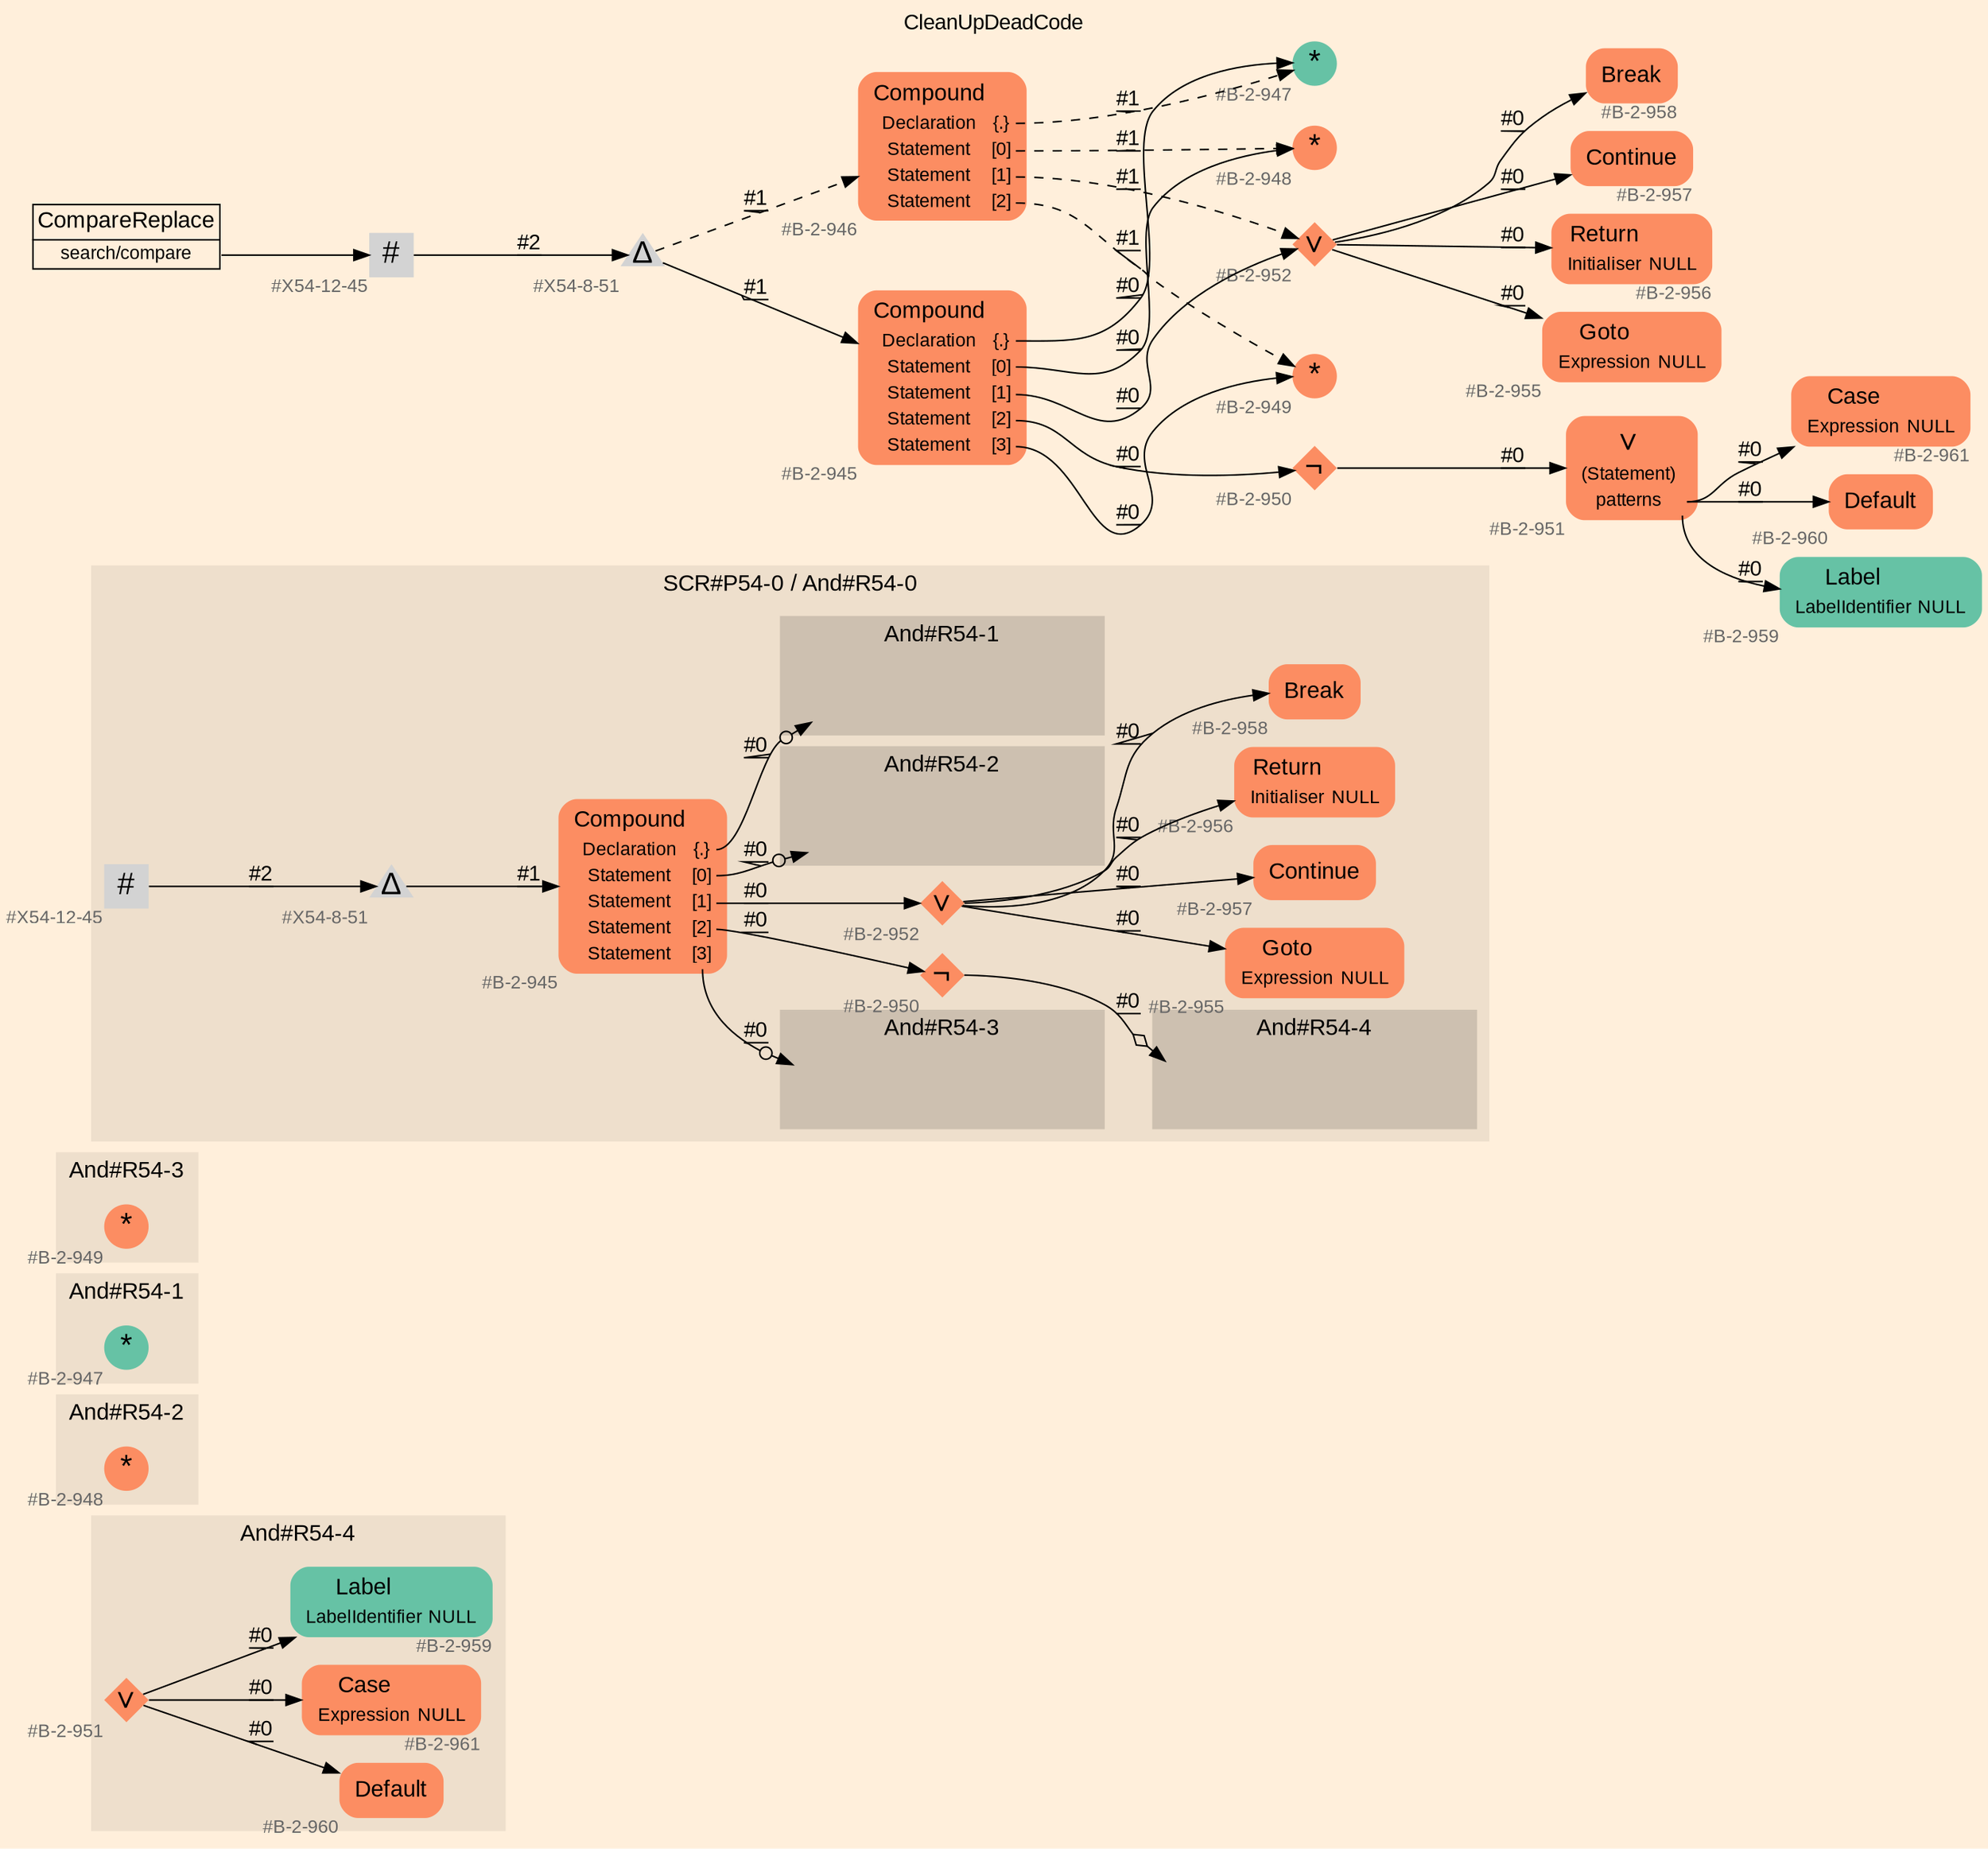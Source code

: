 digraph "CleanUpDeadCode" {
label = "CleanUpDeadCode"
labelloc = t
graph [
    rankdir = "LR"
    ranksep = 0.3
    bgcolor = antiquewhite1
    color = black
    fontcolor = black
    fontname = "Arial"
];
node [
    fontname = "Arial"
];
edge [
    fontname = "Arial"
];

// -------------------- figure And#R54-4 --------------------
// -------- region And#R54-4 ----------
subgraph "clusterAnd#R54-4" {
    label = "And#R54-4"
    style = "filled"
    color = antiquewhite2
    fontsize = "15"
    // -------- block And#R54-4/#B-2-951 ----------
    "And#R54-4/#B-2-951" [
        fillcolor = "/set28/2"
        xlabel = "#B-2-951"
        fontsize = "12"
        fontcolor = grey40
        shape = "diamond"
        label = <<FONT COLOR="black" POINT-SIZE="20">∨</FONT>>
        style = "filled"
        penwidth = 0.0
        fixedsize = true
        width = 0.4
        height = 0.4
    ];
    
    // -------- block And#R54-4/#B-2-960 ----------
    "And#R54-4/#B-2-960" [
        fillcolor = "/set28/2"
        xlabel = "#B-2-960"
        fontsize = "12"
        fontcolor = grey40
        shape = "plaintext"
        label = <<TABLE BORDER="0" CELLBORDER="0" CELLSPACING="0">
         <TR><TD><FONT COLOR="black" POINT-SIZE="15">Default</FONT></TD></TR>
        </TABLE>>
        style = "rounded,filled"
    ];
    
    // -------- block And#R54-4/#B-2-961 ----------
    "And#R54-4/#B-2-961" [
        fillcolor = "/set28/2"
        xlabel = "#B-2-961"
        fontsize = "12"
        fontcolor = grey40
        shape = "plaintext"
        label = <<TABLE BORDER="0" CELLBORDER="0" CELLSPACING="0">
         <TR><TD><FONT COLOR="black" POINT-SIZE="15">Case</FONT></TD></TR>
         <TR><TD><FONT COLOR="black" POINT-SIZE="12">Expression</FONT></TD><TD PORT="port0"><FONT COLOR="black" POINT-SIZE="12">NULL</FONT></TD></TR>
        </TABLE>>
        style = "rounded,filled"
    ];
    
    // -------- block And#R54-4/#B-2-959 ----------
    "And#R54-4/#B-2-959" [
        fillcolor = "/set28/1"
        xlabel = "#B-2-959"
        fontsize = "12"
        fontcolor = grey40
        shape = "plaintext"
        label = <<TABLE BORDER="0" CELLBORDER="0" CELLSPACING="0">
         <TR><TD><FONT COLOR="black" POINT-SIZE="15">Label</FONT></TD></TR>
         <TR><TD><FONT COLOR="black" POINT-SIZE="12">LabelIdentifier</FONT></TD><TD PORT="port0"><FONT COLOR="black" POINT-SIZE="12">NULL</FONT></TD></TR>
        </TABLE>>
        style = "rounded,filled"
    ];
    
}

"And#R54-4/#B-2-951" -> "And#R54-4/#B-2-961" [
    label = "#0"
    decorate = true
    color = black
    fontcolor = black
];

"And#R54-4/#B-2-951" -> "And#R54-4/#B-2-960" [
    label = "#0"
    decorate = true
    color = black
    fontcolor = black
];

"And#R54-4/#B-2-951" -> "And#R54-4/#B-2-959" [
    label = "#0"
    decorate = true
    color = black
    fontcolor = black
];


// -------------------- figure And#R54-2 --------------------
// -------- region And#R54-2 ----------
subgraph "clusterAnd#R54-2" {
    label = "And#R54-2"
    style = "filled"
    color = antiquewhite2
    fontsize = "15"
    // -------- block And#R54-2/#B-2-948 ----------
    "And#R54-2/#B-2-948" [
        fillcolor = "/set28/2"
        xlabel = "#B-2-948"
        fontsize = "12"
        fontcolor = grey40
        shape = "circle"
        label = <<FONT COLOR="black" POINT-SIZE="20">*</FONT>>
        style = "filled"
        penwidth = 0.0
        fixedsize = true
        width = 0.4
        height = 0.4
    ];
    
}


// -------------------- figure And#R54-1 --------------------
// -------- region And#R54-1 ----------
subgraph "clusterAnd#R54-1" {
    label = "And#R54-1"
    style = "filled"
    color = antiquewhite2
    fontsize = "15"
    // -------- block And#R54-1/#B-2-947 ----------
    "And#R54-1/#B-2-947" [
        fillcolor = "/set28/1"
        xlabel = "#B-2-947"
        fontsize = "12"
        fontcolor = grey40
        shape = "circle"
        label = <<FONT COLOR="black" POINT-SIZE="20">*</FONT>>
        style = "filled"
        penwidth = 0.0
        fixedsize = true
        width = 0.4
        height = 0.4
    ];
    
}


// -------------------- figure And#R54-3 --------------------
// -------- region And#R54-3 ----------
subgraph "clusterAnd#R54-3" {
    label = "And#R54-3"
    style = "filled"
    color = antiquewhite2
    fontsize = "15"
    // -------- block And#R54-3/#B-2-949 ----------
    "And#R54-3/#B-2-949" [
        fillcolor = "/set28/2"
        xlabel = "#B-2-949"
        fontsize = "12"
        fontcolor = grey40
        shape = "circle"
        label = <<FONT COLOR="black" POINT-SIZE="20">*</FONT>>
        style = "filled"
        penwidth = 0.0
        fixedsize = true
        width = 0.4
        height = 0.4
    ];
    
}


// -------------------- figure And#R54-0 --------------------
// -------- region And#R54-0 ----------
subgraph "clusterAnd#R54-0" {
    label = "SCR#P54-0 / And#R54-0"
    style = "filled"
    color = antiquewhite2
    fontsize = "15"
    // -------- block And#R54-0/#B-2-945 ----------
    "And#R54-0/#B-2-945" [
        fillcolor = "/set28/2"
        xlabel = "#B-2-945"
        fontsize = "12"
        fontcolor = grey40
        shape = "plaintext"
        label = <<TABLE BORDER="0" CELLBORDER="0" CELLSPACING="0">
         <TR><TD><FONT COLOR="black" POINT-SIZE="15">Compound</FONT></TD></TR>
         <TR><TD><FONT COLOR="black" POINT-SIZE="12">Declaration</FONT></TD><TD PORT="port0"><FONT COLOR="black" POINT-SIZE="12">{.}</FONT></TD></TR>
         <TR><TD><FONT COLOR="black" POINT-SIZE="12">Statement</FONT></TD><TD PORT="port1"><FONT COLOR="black" POINT-SIZE="12">[0]</FONT></TD></TR>
         <TR><TD><FONT COLOR="black" POINT-SIZE="12">Statement</FONT></TD><TD PORT="port2"><FONT COLOR="black" POINT-SIZE="12">[1]</FONT></TD></TR>
         <TR><TD><FONT COLOR="black" POINT-SIZE="12">Statement</FONT></TD><TD PORT="port3"><FONT COLOR="black" POINT-SIZE="12">[2]</FONT></TD></TR>
         <TR><TD><FONT COLOR="black" POINT-SIZE="12">Statement</FONT></TD><TD PORT="port4"><FONT COLOR="black" POINT-SIZE="12">[3]</FONT></TD></TR>
        </TABLE>>
        style = "rounded,filled"
    ];
    
    // -------- block And#R54-0/#B-2-950 ----------
    "And#R54-0/#B-2-950" [
        fillcolor = "/set28/2"
        xlabel = "#B-2-950"
        fontsize = "12"
        fontcolor = grey40
        shape = "diamond"
        label = <<FONT COLOR="black" POINT-SIZE="20">¬</FONT>>
        style = "filled"
        penwidth = 0.0
        fixedsize = true
        width = 0.4
        height = 0.4
    ];
    
    // -------- block And#R54-0/#X54-8-51 ----------
    "And#R54-0/#X54-8-51" [
        xlabel = "#X54-8-51"
        fontsize = "12"
        fontcolor = grey40
        shape = "triangle"
        label = <<FONT COLOR="black" POINT-SIZE="20">Δ</FONT>>
        style = "filled"
        penwidth = 0.0
        fixedsize = true
        width = 0.4
        height = 0.4
    ];
    
    // -------- block And#R54-0/#X54-12-45 ----------
    "And#R54-0/#X54-12-45" [
        xlabel = "#X54-12-45"
        fontsize = "12"
        fontcolor = grey40
        shape = "square"
        label = <<FONT COLOR="black" POINT-SIZE="20">#</FONT>>
        style = "filled"
        penwidth = 0.0
        fixedsize = true
        width = 0.4
        height = 0.4
    ];
    
    // -------- block And#R54-0/#B-2-958 ----------
    "And#R54-0/#B-2-958" [
        fillcolor = "/set28/2"
        xlabel = "#B-2-958"
        fontsize = "12"
        fontcolor = grey40
        shape = "plaintext"
        label = <<TABLE BORDER="0" CELLBORDER="0" CELLSPACING="0">
         <TR><TD><FONT COLOR="black" POINT-SIZE="15">Break</FONT></TD></TR>
        </TABLE>>
        style = "rounded,filled"
    ];
    
    // -------- block And#R54-0/#B-2-952 ----------
    "And#R54-0/#B-2-952" [
        fillcolor = "/set28/2"
        xlabel = "#B-2-952"
        fontsize = "12"
        fontcolor = grey40
        shape = "diamond"
        label = <<FONT COLOR="black" POINT-SIZE="20">∨</FONT>>
        style = "filled"
        penwidth = 0.0
        fixedsize = true
        width = 0.4
        height = 0.4
    ];
    
    // -------- block And#R54-0/#B-2-955 ----------
    "And#R54-0/#B-2-955" [
        fillcolor = "/set28/2"
        xlabel = "#B-2-955"
        fontsize = "12"
        fontcolor = grey40
        shape = "plaintext"
        label = <<TABLE BORDER="0" CELLBORDER="0" CELLSPACING="0">
         <TR><TD><FONT COLOR="black" POINT-SIZE="15">Goto</FONT></TD></TR>
         <TR><TD><FONT COLOR="black" POINT-SIZE="12">Expression</FONT></TD><TD PORT="port0"><FONT COLOR="black" POINT-SIZE="12">NULL</FONT></TD></TR>
        </TABLE>>
        style = "rounded,filled"
    ];
    
    // -------- block And#R54-0/#B-2-957 ----------
    "And#R54-0/#B-2-957" [
        fillcolor = "/set28/2"
        xlabel = "#B-2-957"
        fontsize = "12"
        fontcolor = grey40
        shape = "plaintext"
        label = <<TABLE BORDER="0" CELLBORDER="0" CELLSPACING="0">
         <TR><TD><FONT COLOR="black" POINT-SIZE="15">Continue</FONT></TD></TR>
        </TABLE>>
        style = "rounded,filled"
    ];
    
    // -------- block And#R54-0/#B-2-956 ----------
    "And#R54-0/#B-2-956" [
        fillcolor = "/set28/2"
        xlabel = "#B-2-956"
        fontsize = "12"
        fontcolor = grey40
        shape = "plaintext"
        label = <<TABLE BORDER="0" CELLBORDER="0" CELLSPACING="0">
         <TR><TD><FONT COLOR="black" POINT-SIZE="15">Return</FONT></TD></TR>
         <TR><TD><FONT COLOR="black" POINT-SIZE="12">Initialiser</FONT></TD><TD PORT="port0"><FONT COLOR="black" POINT-SIZE="12">NULL</FONT></TD></TR>
        </TABLE>>
        style = "rounded,filled"
    ];
    
    // -------- region And#R54-0/And#R54-1 ----------
    subgraph "clusterAnd#R54-0/And#R54-1" {
        label = "And#R54-1"
        style = "filled"
        color = antiquewhite3
        fontsize = "15"
        // -------- block And#R54-0/And#R54-1/#B-2-947 ----------
        "And#R54-0/And#R54-1/#B-2-947" [
            fillcolor = "/set28/1"
            xlabel = "#B-2-947"
            fontsize = "12"
            fontcolor = grey40
            shape = "none"
            style = "invisible"
        ];
        
    }
    
    // -------- region And#R54-0/And#R54-2 ----------
    subgraph "clusterAnd#R54-0/And#R54-2" {
        label = "And#R54-2"
        style = "filled"
        color = antiquewhite3
        fontsize = "15"
        // -------- block And#R54-0/And#R54-2/#B-2-948 ----------
        "And#R54-0/And#R54-2/#B-2-948" [
            fillcolor = "/set28/2"
            xlabel = "#B-2-948"
            fontsize = "12"
            fontcolor = grey40
            shape = "none"
            style = "invisible"
        ];
        
    }
    
    // -------- region And#R54-0/And#R54-3 ----------
    subgraph "clusterAnd#R54-0/And#R54-3" {
        label = "And#R54-3"
        style = "filled"
        color = antiquewhite3
        fontsize = "15"
        // -------- block And#R54-0/And#R54-3/#B-2-949 ----------
        "And#R54-0/And#R54-3/#B-2-949" [
            fillcolor = "/set28/2"
            xlabel = "#B-2-949"
            fontsize = "12"
            fontcolor = grey40
            shape = "none"
            style = "invisible"
        ];
        
    }
    
    // -------- region And#R54-0/And#R54-4 ----------
    subgraph "clusterAnd#R54-0/And#R54-4" {
        label = "And#R54-4"
        style = "filled"
        color = antiquewhite3
        fontsize = "15"
        // -------- block And#R54-0/And#R54-4/#B-2-951 ----------
        "And#R54-0/And#R54-4/#B-2-951" [
            fillcolor = "/set28/2"
            xlabel = "#B-2-951"
            fontsize = "12"
            fontcolor = grey40
            shape = "none"
            style = "invisible"
        ];
        
    }
    
}

"And#R54-0/#B-2-945":port0 -> "And#R54-0/And#R54-1/#B-2-947" [
    arrowhead="normalnoneodot"
    label = "#0"
    decorate = true
    color = black
    fontcolor = black
];

"And#R54-0/#B-2-945":port1 -> "And#R54-0/And#R54-2/#B-2-948" [
    arrowhead="normalnoneodot"
    label = "#0"
    decorate = true
    color = black
    fontcolor = black
];

"And#R54-0/#B-2-945":port2 -> "And#R54-0/#B-2-952" [
    label = "#0"
    decorate = true
    color = black
    fontcolor = black
];

"And#R54-0/#B-2-945":port3 -> "And#R54-0/#B-2-950" [
    label = "#0"
    decorate = true
    color = black
    fontcolor = black
];

"And#R54-0/#B-2-945":port4 -> "And#R54-0/And#R54-3/#B-2-949" [
    arrowhead="normalnoneodot"
    label = "#0"
    decorate = true
    color = black
    fontcolor = black
];

"And#R54-0/#B-2-950" -> "And#R54-0/And#R54-4/#B-2-951" [
    arrowhead="normalnoneodiamond"
    label = "#0"
    decorate = true
    color = black
    fontcolor = black
];

"And#R54-0/#X54-8-51" -> "And#R54-0/#B-2-945" [
    label = "#1"
    decorate = true
    color = black
    fontcolor = black
];

"And#R54-0/#X54-12-45" -> "And#R54-0/#X54-8-51" [
    label = "#2"
    decorate = true
    color = black
    fontcolor = black
];

"And#R54-0/#B-2-952" -> "And#R54-0/#B-2-958" [
    label = "#0"
    decorate = true
    color = black
    fontcolor = black
];

"And#R54-0/#B-2-952" -> "And#R54-0/#B-2-957" [
    label = "#0"
    decorate = true
    color = black
    fontcolor = black
];

"And#R54-0/#B-2-952" -> "And#R54-0/#B-2-956" [
    label = "#0"
    decorate = true
    color = black
    fontcolor = black
];

"And#R54-0/#B-2-952" -> "And#R54-0/#B-2-955" [
    label = "#0"
    decorate = true
    color = black
    fontcolor = black
];


// -------------------- transformation figure --------------------
// -------- block CR#X54-10-54 ----------
"CR#X54-10-54" [
    fillcolor = antiquewhite1
    fontsize = "12"
    fontcolor = grey40
    shape = "plaintext"
    label = <<TABLE BORDER="0" CELLBORDER="1" CELLSPACING="0">
     <TR><TD><FONT COLOR="black" POINT-SIZE="15">CompareReplace</FONT></TD></TR>
     <TR><TD PORT="port0"><FONT COLOR="black" POINT-SIZE="12">search/compare</FONT></TD></TR>
    </TABLE>>
    style = "filled"
    color = black
];

// -------- block #X54-12-45 ----------
"#X54-12-45" [
    xlabel = "#X54-12-45"
    fontsize = "12"
    fontcolor = grey40
    shape = "square"
    label = <<FONT COLOR="black" POINT-SIZE="20">#</FONT>>
    style = "filled"
    penwidth = 0.0
    fixedsize = true
    width = 0.4
    height = 0.4
];

// -------- block #X54-8-51 ----------
"#X54-8-51" [
    xlabel = "#X54-8-51"
    fontsize = "12"
    fontcolor = grey40
    shape = "triangle"
    label = <<FONT COLOR="black" POINT-SIZE="20">Δ</FONT>>
    style = "filled"
    penwidth = 0.0
    fixedsize = true
    width = 0.4
    height = 0.4
];

// -------- block #B-2-945 ----------
"#B-2-945" [
    fillcolor = "/set28/2"
    xlabel = "#B-2-945"
    fontsize = "12"
    fontcolor = grey40
    shape = "plaintext"
    label = <<TABLE BORDER="0" CELLBORDER="0" CELLSPACING="0">
     <TR><TD><FONT COLOR="black" POINT-SIZE="15">Compound</FONT></TD></TR>
     <TR><TD><FONT COLOR="black" POINT-SIZE="12">Declaration</FONT></TD><TD PORT="port0"><FONT COLOR="black" POINT-SIZE="12">{.}</FONT></TD></TR>
     <TR><TD><FONT COLOR="black" POINT-SIZE="12">Statement</FONT></TD><TD PORT="port1"><FONT COLOR="black" POINT-SIZE="12">[0]</FONT></TD></TR>
     <TR><TD><FONT COLOR="black" POINT-SIZE="12">Statement</FONT></TD><TD PORT="port2"><FONT COLOR="black" POINT-SIZE="12">[1]</FONT></TD></TR>
     <TR><TD><FONT COLOR="black" POINT-SIZE="12">Statement</FONT></TD><TD PORT="port3"><FONT COLOR="black" POINT-SIZE="12">[2]</FONT></TD></TR>
     <TR><TD><FONT COLOR="black" POINT-SIZE="12">Statement</FONT></TD><TD PORT="port4"><FONT COLOR="black" POINT-SIZE="12">[3]</FONT></TD></TR>
    </TABLE>>
    style = "rounded,filled"
];

// -------- block #B-2-947 ----------
"#B-2-947" [
    fillcolor = "/set28/1"
    xlabel = "#B-2-947"
    fontsize = "12"
    fontcolor = grey40
    shape = "circle"
    label = <<FONT COLOR="black" POINT-SIZE="20">*</FONT>>
    style = "filled"
    penwidth = 0.0
    fixedsize = true
    width = 0.4
    height = 0.4
];

// -------- block #B-2-948 ----------
"#B-2-948" [
    fillcolor = "/set28/2"
    xlabel = "#B-2-948"
    fontsize = "12"
    fontcolor = grey40
    shape = "circle"
    label = <<FONT COLOR="black" POINT-SIZE="20">*</FONT>>
    style = "filled"
    penwidth = 0.0
    fixedsize = true
    width = 0.4
    height = 0.4
];

// -------- block #B-2-952 ----------
"#B-2-952" [
    fillcolor = "/set28/2"
    xlabel = "#B-2-952"
    fontsize = "12"
    fontcolor = grey40
    shape = "diamond"
    label = <<FONT COLOR="black" POINT-SIZE="20">∨</FONT>>
    style = "filled"
    penwidth = 0.0
    fixedsize = true
    width = 0.4
    height = 0.4
];

// -------- block #B-2-958 ----------
"#B-2-958" [
    fillcolor = "/set28/2"
    xlabel = "#B-2-958"
    fontsize = "12"
    fontcolor = grey40
    shape = "plaintext"
    label = <<TABLE BORDER="0" CELLBORDER="0" CELLSPACING="0">
     <TR><TD><FONT COLOR="black" POINT-SIZE="15">Break</FONT></TD></TR>
    </TABLE>>
    style = "rounded,filled"
];

// -------- block #B-2-957 ----------
"#B-2-957" [
    fillcolor = "/set28/2"
    xlabel = "#B-2-957"
    fontsize = "12"
    fontcolor = grey40
    shape = "plaintext"
    label = <<TABLE BORDER="0" CELLBORDER="0" CELLSPACING="0">
     <TR><TD><FONT COLOR="black" POINT-SIZE="15">Continue</FONT></TD></TR>
    </TABLE>>
    style = "rounded,filled"
];

// -------- block #B-2-956 ----------
"#B-2-956" [
    fillcolor = "/set28/2"
    xlabel = "#B-2-956"
    fontsize = "12"
    fontcolor = grey40
    shape = "plaintext"
    label = <<TABLE BORDER="0" CELLBORDER="0" CELLSPACING="0">
     <TR><TD><FONT COLOR="black" POINT-SIZE="15">Return</FONT></TD></TR>
     <TR><TD><FONT COLOR="black" POINT-SIZE="12">Initialiser</FONT></TD><TD PORT="port0"><FONT COLOR="black" POINT-SIZE="12">NULL</FONT></TD></TR>
    </TABLE>>
    style = "rounded,filled"
];

// -------- block #B-2-955 ----------
"#B-2-955" [
    fillcolor = "/set28/2"
    xlabel = "#B-2-955"
    fontsize = "12"
    fontcolor = grey40
    shape = "plaintext"
    label = <<TABLE BORDER="0" CELLBORDER="0" CELLSPACING="0">
     <TR><TD><FONT COLOR="black" POINT-SIZE="15">Goto</FONT></TD></TR>
     <TR><TD><FONT COLOR="black" POINT-SIZE="12">Expression</FONT></TD><TD PORT="port0"><FONT COLOR="black" POINT-SIZE="12">NULL</FONT></TD></TR>
    </TABLE>>
    style = "rounded,filled"
];

// -------- block #B-2-950 ----------
"#B-2-950" [
    fillcolor = "/set28/2"
    xlabel = "#B-2-950"
    fontsize = "12"
    fontcolor = grey40
    shape = "diamond"
    label = <<FONT COLOR="black" POINT-SIZE="20">¬</FONT>>
    style = "filled"
    penwidth = 0.0
    fixedsize = true
    width = 0.4
    height = 0.4
];

// -------- block #B-2-951 ----------
"#B-2-951" [
    fillcolor = "/set28/2"
    xlabel = "#B-2-951"
    fontsize = "12"
    fontcolor = grey40
    shape = "plaintext"
    label = <<TABLE BORDER="0" CELLBORDER="0" CELLSPACING="0">
     <TR><TD><FONT COLOR="black" POINT-SIZE="20">∨</FONT></TD></TR>
     <TR><TD><FONT COLOR="black" POINT-SIZE="12">(Statement)</FONT></TD><TD PORT="port0"></TD></TR>
     <TR><TD><FONT COLOR="black" POINT-SIZE="12">patterns</FONT></TD><TD PORT="port1"></TD></TR>
    </TABLE>>
    style = "rounded,filled"
];

// -------- block #B-2-961 ----------
"#B-2-961" [
    fillcolor = "/set28/2"
    xlabel = "#B-2-961"
    fontsize = "12"
    fontcolor = grey40
    shape = "plaintext"
    label = <<TABLE BORDER="0" CELLBORDER="0" CELLSPACING="0">
     <TR><TD><FONT COLOR="black" POINT-SIZE="15">Case</FONT></TD></TR>
     <TR><TD><FONT COLOR="black" POINT-SIZE="12">Expression</FONT></TD><TD PORT="port0"><FONT COLOR="black" POINT-SIZE="12">NULL</FONT></TD></TR>
    </TABLE>>
    style = "rounded,filled"
];

// -------- block #B-2-960 ----------
"#B-2-960" [
    fillcolor = "/set28/2"
    xlabel = "#B-2-960"
    fontsize = "12"
    fontcolor = grey40
    shape = "plaintext"
    label = <<TABLE BORDER="0" CELLBORDER="0" CELLSPACING="0">
     <TR><TD><FONT COLOR="black" POINT-SIZE="15">Default</FONT></TD></TR>
    </TABLE>>
    style = "rounded,filled"
];

// -------- block #B-2-959 ----------
"#B-2-959" [
    fillcolor = "/set28/1"
    xlabel = "#B-2-959"
    fontsize = "12"
    fontcolor = grey40
    shape = "plaintext"
    label = <<TABLE BORDER="0" CELLBORDER="0" CELLSPACING="0">
     <TR><TD><FONT COLOR="black" POINT-SIZE="15">Label</FONT></TD></TR>
     <TR><TD><FONT COLOR="black" POINT-SIZE="12">LabelIdentifier</FONT></TD><TD PORT="port0"><FONT COLOR="black" POINT-SIZE="12">NULL</FONT></TD></TR>
    </TABLE>>
    style = "rounded,filled"
];

// -------- block #B-2-949 ----------
"#B-2-949" [
    fillcolor = "/set28/2"
    xlabel = "#B-2-949"
    fontsize = "12"
    fontcolor = grey40
    shape = "circle"
    label = <<FONT COLOR="black" POINT-SIZE="20">*</FONT>>
    style = "filled"
    penwidth = 0.0
    fixedsize = true
    width = 0.4
    height = 0.4
];

// -------- block #B-2-946 ----------
"#B-2-946" [
    fillcolor = "/set28/2"
    xlabel = "#B-2-946"
    fontsize = "12"
    fontcolor = grey40
    shape = "plaintext"
    label = <<TABLE BORDER="0" CELLBORDER="0" CELLSPACING="0">
     <TR><TD><FONT COLOR="black" POINT-SIZE="15">Compound</FONT></TD></TR>
     <TR><TD><FONT COLOR="black" POINT-SIZE="12">Declaration</FONT></TD><TD PORT="port0"><FONT COLOR="black" POINT-SIZE="12">{.}</FONT></TD></TR>
     <TR><TD><FONT COLOR="black" POINT-SIZE="12">Statement</FONT></TD><TD PORT="port1"><FONT COLOR="black" POINT-SIZE="12">[0]</FONT></TD></TR>
     <TR><TD><FONT COLOR="black" POINT-SIZE="12">Statement</FONT></TD><TD PORT="port2"><FONT COLOR="black" POINT-SIZE="12">[1]</FONT></TD></TR>
     <TR><TD><FONT COLOR="black" POINT-SIZE="12">Statement</FONT></TD><TD PORT="port3"><FONT COLOR="black" POINT-SIZE="12">[2]</FONT></TD></TR>
    </TABLE>>
    style = "rounded,filled"
];

"CR#X54-10-54":port0 -> "#X54-12-45" [
    label = ""
    decorate = true
    color = black
    fontcolor = black
];

"#X54-12-45" -> "#X54-8-51" [
    label = "#2"
    decorate = true
    color = black
    fontcolor = black
];

"#X54-8-51" -> "#B-2-945" [
    label = "#1"
    decorate = true
    color = black
    fontcolor = black
];

"#X54-8-51" -> "#B-2-946" [
    style="dashed"
    label = "#1"
    decorate = true
    color = black
    fontcolor = black
];

"#B-2-945":port0 -> "#B-2-947" [
    label = "#0"
    decorate = true
    color = black
    fontcolor = black
];

"#B-2-945":port1 -> "#B-2-948" [
    label = "#0"
    decorate = true
    color = black
    fontcolor = black
];

"#B-2-945":port2 -> "#B-2-952" [
    label = "#0"
    decorate = true
    color = black
    fontcolor = black
];

"#B-2-945":port3 -> "#B-2-950" [
    label = "#0"
    decorate = true
    color = black
    fontcolor = black
];

"#B-2-945":port4 -> "#B-2-949" [
    label = "#0"
    decorate = true
    color = black
    fontcolor = black
];

"#B-2-952" -> "#B-2-958" [
    label = "#0"
    decorate = true
    color = black
    fontcolor = black
];

"#B-2-952" -> "#B-2-957" [
    label = "#0"
    decorate = true
    color = black
    fontcolor = black
];

"#B-2-952" -> "#B-2-956" [
    label = "#0"
    decorate = true
    color = black
    fontcolor = black
];

"#B-2-952" -> "#B-2-955" [
    label = "#0"
    decorate = true
    color = black
    fontcolor = black
];

"#B-2-950" -> "#B-2-951" [
    label = "#0"
    decorate = true
    color = black
    fontcolor = black
];

"#B-2-951":port1 -> "#B-2-961" [
    label = "#0"
    decorate = true
    color = black
    fontcolor = black
];

"#B-2-951":port1 -> "#B-2-960" [
    label = "#0"
    decorate = true
    color = black
    fontcolor = black
];

"#B-2-951":port1 -> "#B-2-959" [
    label = "#0"
    decorate = true
    color = black
    fontcolor = black
];

"#B-2-946":port0 -> "#B-2-947" [
    style="dashed"
    label = "#1"
    decorate = true
    color = black
    fontcolor = black
];

"#B-2-946":port1 -> "#B-2-948" [
    style="dashed"
    label = "#1"
    decorate = true
    color = black
    fontcolor = black
];

"#B-2-946":port2 -> "#B-2-952" [
    style="dashed"
    label = "#1"
    decorate = true
    color = black
    fontcolor = black
];

"#B-2-946":port3 -> "#B-2-949" [
    style="dashed"
    label = "#1"
    decorate = true
    color = black
    fontcolor = black
];


}
